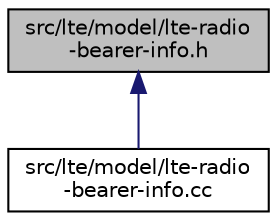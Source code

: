 digraph "src/lte/model/lte-radio-bearer-info.h"
{
 // LATEX_PDF_SIZE
  edge [fontname="Helvetica",fontsize="10",labelfontname="Helvetica",labelfontsize="10"];
  node [fontname="Helvetica",fontsize="10",shape=record];
  Node1 [label="src/lte/model/lte-radio\l-bearer-info.h",height=0.2,width=0.4,color="black", fillcolor="grey75", style="filled", fontcolor="black",tooltip=" "];
  Node1 -> Node2 [dir="back",color="midnightblue",fontsize="10",style="solid",fontname="Helvetica"];
  Node2 [label="src/lte/model/lte-radio\l-bearer-info.cc",height=0.2,width=0.4,color="black", fillcolor="white", style="filled",URL="$lte-radio-bearer-info_8cc.html",tooltip=" "];
}
